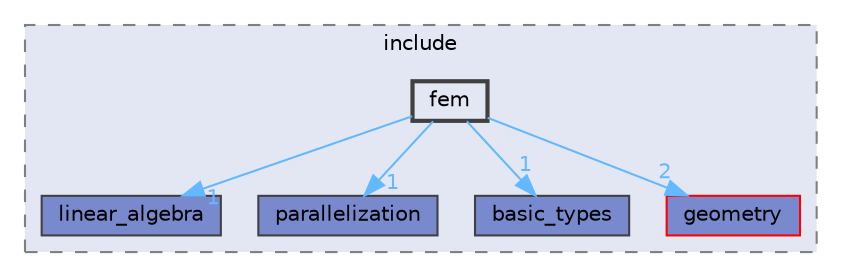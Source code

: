 digraph "Common/include/fem"
{
 // LATEX_PDF_SIZE
  bgcolor="transparent";
  edge [fontname=Helvetica,fontsize=10,labelfontname=Helvetica,labelfontsize=10];
  node [fontname=Helvetica,fontsize=10,shape=box,height=0.2,width=0.4];
  compound=true
  subgraph clusterdir_92cb2900980f09bf257878861626e98f {
    graph [ bgcolor="#e3e7f4", pencolor="grey50", label="include", fontname=Helvetica,fontsize=10 style="filled,dashed", URL="dir_92cb2900980f09bf257878861626e98f.html",tooltip=""]
  dir_48b4bf65fafad66ec6a2ba67388b948d [label="linear_algebra", fillcolor="#788acd", color="grey25", style="filled", URL="dir_48b4bf65fafad66ec6a2ba67388b948d.html",tooltip=""];
  dir_853c2a0c087a74065753cfc8240c880a [label="parallelization", fillcolor="#788acd", color="grey25", style="filled", URL="dir_853c2a0c087a74065753cfc8240c880a.html",tooltip=""];
  dir_cd1ad04c99373fb2e948caf5c2750b9f [label="basic_types", fillcolor="#788acd", color="grey25", style="filled", URL="dir_cd1ad04c99373fb2e948caf5c2750b9f.html",tooltip=""];
  dir_d2620a12595a4ed2b3ca54ea91488fbc [label="geometry", fillcolor="#788acd", color="red", style="filled", URL="dir_d2620a12595a4ed2b3ca54ea91488fbc.html",tooltip=""];
  dir_38f9fa64b9424c8c3c9575d12b3fe106 [label="fem", fillcolor="#e3e7f4", color="grey25", style="filled,bold", URL="dir_38f9fa64b9424c8c3c9575d12b3fe106.html",tooltip=""];
  }
  dir_38f9fa64b9424c8c3c9575d12b3fe106->dir_48b4bf65fafad66ec6a2ba67388b948d [headlabel="1", labeldistance=1.5 headhref="dir_000030_000061.html" href="dir_000030_000061.html" color="steelblue1" fontcolor="steelblue1"];
  dir_38f9fa64b9424c8c3c9575d12b3fe106->dir_853c2a0c087a74065753cfc8240c880a [headlabel="1", labeldistance=1.5 headhref="dir_000030_000074.html" href="dir_000030_000074.html" color="steelblue1" fontcolor="steelblue1"];
  dir_38f9fa64b9424c8c3c9575d12b3fe106->dir_cd1ad04c99373fb2e948caf5c2750b9f [headlabel="1", labeldistance=1.5 headhref="dir_000030_000002.html" href="dir_000030_000002.html" color="steelblue1" fontcolor="steelblue1"];
  dir_38f9fa64b9424c8c3c9575d12b3fe106->dir_d2620a12595a4ed2b3ca54ea91488fbc [headlabel="2", labeldistance=1.5 headhref="dir_000030_000041.html" href="dir_000030_000041.html" color="steelblue1" fontcolor="steelblue1"];
}
